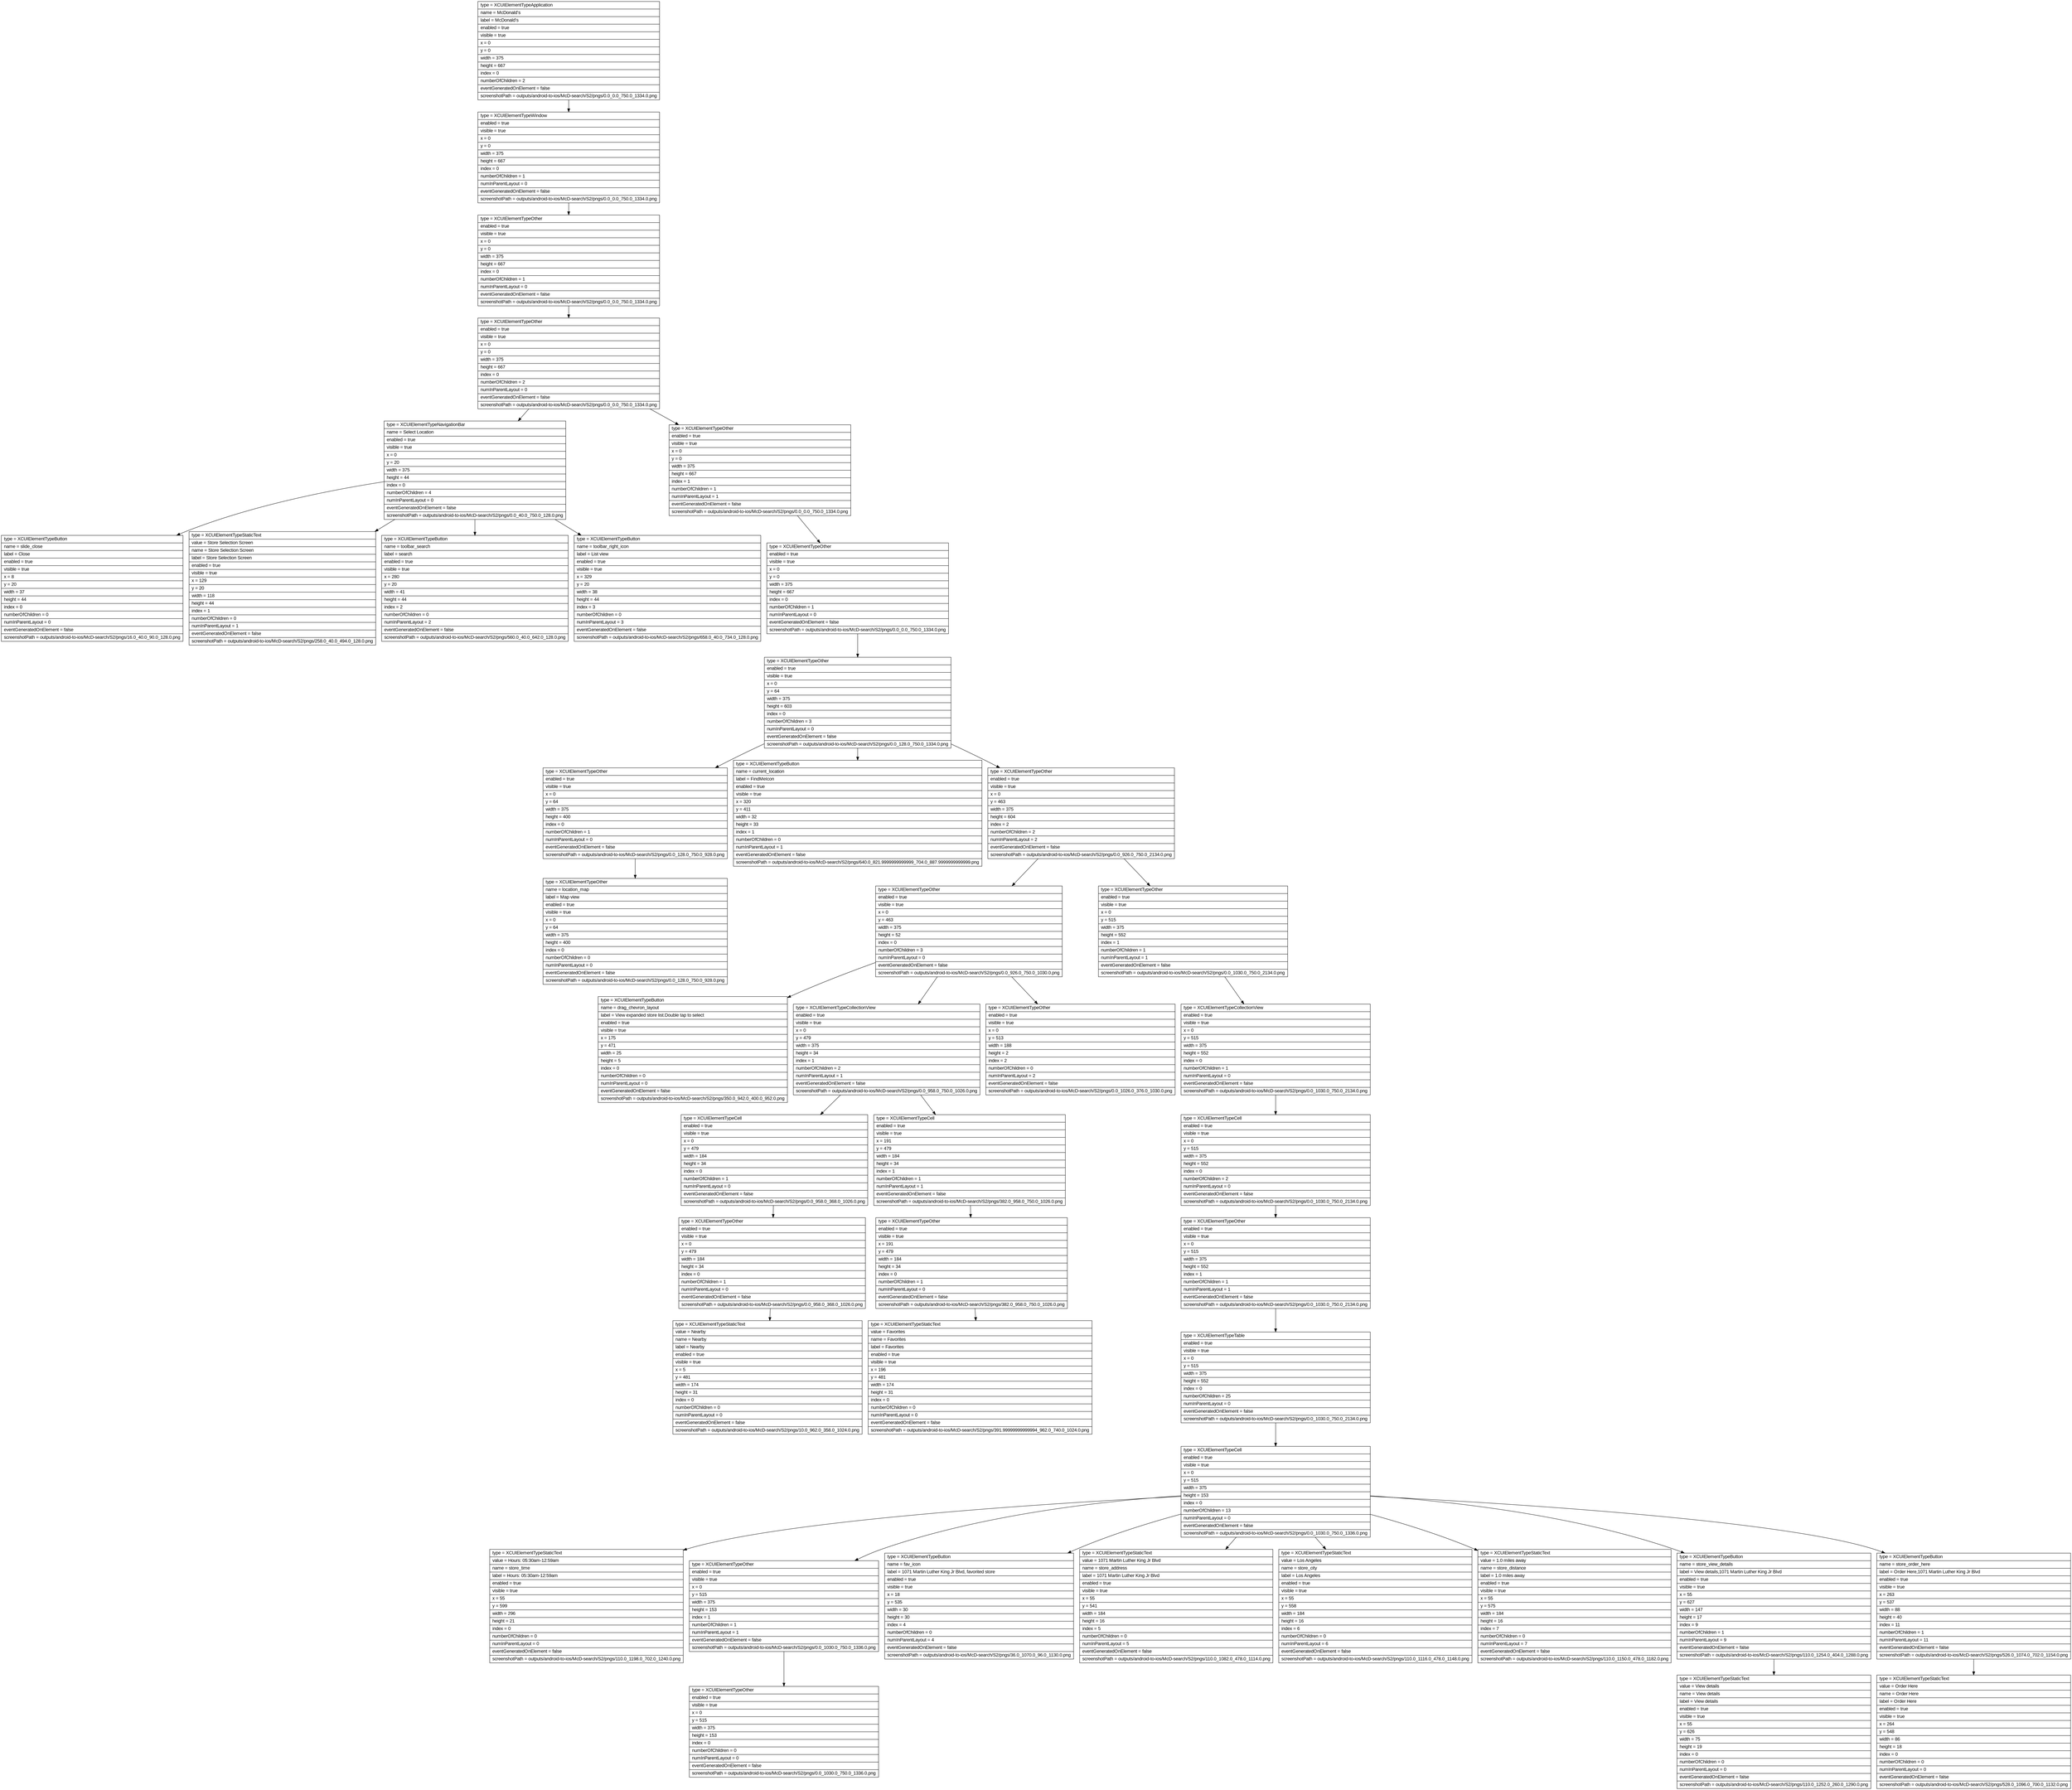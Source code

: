 digraph Layout {

	node [shape=record fontname=Arial];

	0	[label="{type = XCUIElementTypeApplication\l|name = McDonald's\l|label = McDonald's\l|enabled = true\l|visible = true\l|x = 0\l|y = 0\l|width = 375\l|height = 667\l|index = 0\l|numberOfChildren = 2\l|eventGeneratedOnElement = false \l|screenshotPath = outputs/android-to-ios/McD-search/S2/pngs/0.0_0.0_750.0_1334.0.png\l}"]
	1	[label="{type = XCUIElementTypeWindow\l|enabled = true\l|visible = true\l|x = 0\l|y = 0\l|width = 375\l|height = 667\l|index = 0\l|numberOfChildren = 1\l|numInParentLayout = 0\l|eventGeneratedOnElement = false \l|screenshotPath = outputs/android-to-ios/McD-search/S2/pngs/0.0_0.0_750.0_1334.0.png\l}"]
	2	[label="{type = XCUIElementTypeOther\l|enabled = true\l|visible = true\l|x = 0\l|y = 0\l|width = 375\l|height = 667\l|index = 0\l|numberOfChildren = 1\l|numInParentLayout = 0\l|eventGeneratedOnElement = false \l|screenshotPath = outputs/android-to-ios/McD-search/S2/pngs/0.0_0.0_750.0_1334.0.png\l}"]
	3	[label="{type = XCUIElementTypeOther\l|enabled = true\l|visible = true\l|x = 0\l|y = 0\l|width = 375\l|height = 667\l|index = 0\l|numberOfChildren = 2\l|numInParentLayout = 0\l|eventGeneratedOnElement = false \l|screenshotPath = outputs/android-to-ios/McD-search/S2/pngs/0.0_0.0_750.0_1334.0.png\l}"]
	4	[label="{type = XCUIElementTypeNavigationBar\l|name = Select Location\l|enabled = true\l|visible = true\l|x = 0\l|y = 20\l|width = 375\l|height = 44\l|index = 0\l|numberOfChildren = 4\l|numInParentLayout = 0\l|eventGeneratedOnElement = false \l|screenshotPath = outputs/android-to-ios/McD-search/S2/pngs/0.0_40.0_750.0_128.0.png\l}"]
	5	[label="{type = XCUIElementTypeOther\l|enabled = true\l|visible = true\l|x = 0\l|y = 0\l|width = 375\l|height = 667\l|index = 1\l|numberOfChildren = 1\l|numInParentLayout = 1\l|eventGeneratedOnElement = false \l|screenshotPath = outputs/android-to-ios/McD-search/S2/pngs/0.0_0.0_750.0_1334.0.png\l}"]
	6	[label="{type = XCUIElementTypeButton\l|name = slide_close\l|label = Close\l|enabled = true\l|visible = true\l|x = 8\l|y = 20\l|width = 37\l|height = 44\l|index = 0\l|numberOfChildren = 0\l|numInParentLayout = 0\l|eventGeneratedOnElement = false \l|screenshotPath = outputs/android-to-ios/McD-search/S2/pngs/16.0_40.0_90.0_128.0.png\l}"]
	7	[label="{type = XCUIElementTypeStaticText\l|value = Store Selection Screen\l|name = Store Selection Screen\l|label = Store Selection Screen\l|enabled = true\l|visible = true\l|x = 129\l|y = 20\l|width = 118\l|height = 44\l|index = 1\l|numberOfChildren = 0\l|numInParentLayout = 1\l|eventGeneratedOnElement = false \l|screenshotPath = outputs/android-to-ios/McD-search/S2/pngs/258.0_40.0_494.0_128.0.png\l}"]
	8	[label="{type = XCUIElementTypeButton\l|name = toolbar_search\l|label = search\l|enabled = true\l|visible = true\l|x = 280\l|y = 20\l|width = 41\l|height = 44\l|index = 2\l|numberOfChildren = 0\l|numInParentLayout = 2\l|eventGeneratedOnElement = false \l|screenshotPath = outputs/android-to-ios/McD-search/S2/pngs/560.0_40.0_642.0_128.0.png\l}"]
	9	[label="{type = XCUIElementTypeButton\l|name = toolbar_right_icon\l|label = List view\l|enabled = true\l|visible = true\l|x = 329\l|y = 20\l|width = 38\l|height = 44\l|index = 3\l|numberOfChildren = 0\l|numInParentLayout = 3\l|eventGeneratedOnElement = false \l|screenshotPath = outputs/android-to-ios/McD-search/S2/pngs/658.0_40.0_734.0_128.0.png\l}"]
	10	[label="{type = XCUIElementTypeOther\l|enabled = true\l|visible = true\l|x = 0\l|y = 0\l|width = 375\l|height = 667\l|index = 0\l|numberOfChildren = 1\l|numInParentLayout = 0\l|eventGeneratedOnElement = false \l|screenshotPath = outputs/android-to-ios/McD-search/S2/pngs/0.0_0.0_750.0_1334.0.png\l}"]
	11	[label="{type = XCUIElementTypeOther\l|enabled = true\l|visible = true\l|x = 0\l|y = 64\l|width = 375\l|height = 603\l|index = 0\l|numberOfChildren = 3\l|numInParentLayout = 0\l|eventGeneratedOnElement = false \l|screenshotPath = outputs/android-to-ios/McD-search/S2/pngs/0.0_128.0_750.0_1334.0.png\l}"]
	12	[label="{type = XCUIElementTypeOther\l|enabled = true\l|visible = true\l|x = 0\l|y = 64\l|width = 375\l|height = 400\l|index = 0\l|numberOfChildren = 1\l|numInParentLayout = 0\l|eventGeneratedOnElement = false \l|screenshotPath = outputs/android-to-ios/McD-search/S2/pngs/0.0_128.0_750.0_928.0.png\l}"]
	13	[label="{type = XCUIElementTypeButton\l|name = current_location\l|label = FindMeIcon\l|enabled = true\l|visible = true\l|x = 320\l|y = 411\l|width = 32\l|height = 33\l|index = 1\l|numberOfChildren = 0\l|numInParentLayout = 1\l|eventGeneratedOnElement = false \l|screenshotPath = outputs/android-to-ios/McD-search/S2/pngs/640.0_821.9999999999999_704.0_887.9999999999999.png\l}"]
	14	[label="{type = XCUIElementTypeOther\l|enabled = true\l|visible = true\l|x = 0\l|y = 463\l|width = 375\l|height = 604\l|index = 2\l|numberOfChildren = 2\l|numInParentLayout = 2\l|eventGeneratedOnElement = false \l|screenshotPath = outputs/android-to-ios/McD-search/S2/pngs/0.0_926.0_750.0_2134.0.png\l}"]
	15	[label="{type = XCUIElementTypeOther\l|name = location_map\l|label = Map view\l|enabled = true\l|visible = true\l|x = 0\l|y = 64\l|width = 375\l|height = 400\l|index = 0\l|numberOfChildren = 0\l|numInParentLayout = 0\l|eventGeneratedOnElement = false \l|screenshotPath = outputs/android-to-ios/McD-search/S2/pngs/0.0_128.0_750.0_928.0.png\l}"]
	16	[label="{type = XCUIElementTypeOther\l|enabled = true\l|visible = true\l|x = 0\l|y = 463\l|width = 375\l|height = 52\l|index = 0\l|numberOfChildren = 3\l|numInParentLayout = 0\l|eventGeneratedOnElement = false \l|screenshotPath = outputs/android-to-ios/McD-search/S2/pngs/0.0_926.0_750.0_1030.0.png\l}"]
	17	[label="{type = XCUIElementTypeOther\l|enabled = true\l|visible = true\l|x = 0\l|y = 515\l|width = 375\l|height = 552\l|index = 1\l|numberOfChildren = 1\l|numInParentLayout = 1\l|eventGeneratedOnElement = false \l|screenshotPath = outputs/android-to-ios/McD-search/S2/pngs/0.0_1030.0_750.0_2134.0.png\l}"]
	18	[label="{type = XCUIElementTypeButton\l|name = drag_chevron_layout\l|label = View expanded store list.Double tap to select\l|enabled = true\l|visible = true\l|x = 175\l|y = 471\l|width = 25\l|height = 5\l|index = 0\l|numberOfChildren = 0\l|numInParentLayout = 0\l|eventGeneratedOnElement = false \l|screenshotPath = outputs/android-to-ios/McD-search/S2/pngs/350.0_942.0_400.0_952.0.png\l}"]
	19	[label="{type = XCUIElementTypeCollectionView\l|enabled = true\l|visible = true\l|x = 0\l|y = 479\l|width = 375\l|height = 34\l|index = 1\l|numberOfChildren = 2\l|numInParentLayout = 1\l|eventGeneratedOnElement = false \l|screenshotPath = outputs/android-to-ios/McD-search/S2/pngs/0.0_958.0_750.0_1026.0.png\l}"]
	20	[label="{type = XCUIElementTypeOther\l|enabled = true\l|visible = true\l|x = 0\l|y = 513\l|width = 188\l|height = 2\l|index = 2\l|numberOfChildren = 0\l|numInParentLayout = 2\l|eventGeneratedOnElement = false \l|screenshotPath = outputs/android-to-ios/McD-search/S2/pngs/0.0_1026.0_376.0_1030.0.png\l}"]
	21	[label="{type = XCUIElementTypeCollectionView\l|enabled = true\l|visible = true\l|x = 0\l|y = 515\l|width = 375\l|height = 552\l|index = 0\l|numberOfChildren = 1\l|numInParentLayout = 0\l|eventGeneratedOnElement = false \l|screenshotPath = outputs/android-to-ios/McD-search/S2/pngs/0.0_1030.0_750.0_2134.0.png\l}"]
	22	[label="{type = XCUIElementTypeCell\l|enabled = true\l|visible = true\l|x = 0\l|y = 479\l|width = 184\l|height = 34\l|index = 0\l|numberOfChildren = 1\l|numInParentLayout = 0\l|eventGeneratedOnElement = false \l|screenshotPath = outputs/android-to-ios/McD-search/S2/pngs/0.0_958.0_368.0_1026.0.png\l}"]
	23	[label="{type = XCUIElementTypeCell\l|enabled = true\l|visible = true\l|x = 191\l|y = 479\l|width = 184\l|height = 34\l|index = 1\l|numberOfChildren = 1\l|numInParentLayout = 1\l|eventGeneratedOnElement = false \l|screenshotPath = outputs/android-to-ios/McD-search/S2/pngs/382.0_958.0_750.0_1026.0.png\l}"]
	24	[label="{type = XCUIElementTypeCell\l|enabled = true\l|visible = true\l|x = 0\l|y = 515\l|width = 375\l|height = 552\l|index = 0\l|numberOfChildren = 2\l|numInParentLayout = 0\l|eventGeneratedOnElement = false \l|screenshotPath = outputs/android-to-ios/McD-search/S2/pngs/0.0_1030.0_750.0_2134.0.png\l}"]
	25	[label="{type = XCUIElementTypeOther\l|enabled = true\l|visible = true\l|x = 0\l|y = 479\l|width = 184\l|height = 34\l|index = 0\l|numberOfChildren = 1\l|numInParentLayout = 0\l|eventGeneratedOnElement = false \l|screenshotPath = outputs/android-to-ios/McD-search/S2/pngs/0.0_958.0_368.0_1026.0.png\l}"]
	26	[label="{type = XCUIElementTypeOther\l|enabled = true\l|visible = true\l|x = 191\l|y = 479\l|width = 184\l|height = 34\l|index = 0\l|numberOfChildren = 1\l|numInParentLayout = 0\l|eventGeneratedOnElement = false \l|screenshotPath = outputs/android-to-ios/McD-search/S2/pngs/382.0_958.0_750.0_1026.0.png\l}"]
	27	[label="{type = XCUIElementTypeOther\l|enabled = true\l|visible = true\l|x = 0\l|y = 515\l|width = 375\l|height = 552\l|index = 1\l|numberOfChildren = 1\l|numInParentLayout = 1\l|eventGeneratedOnElement = false \l|screenshotPath = outputs/android-to-ios/McD-search/S2/pngs/0.0_1030.0_750.0_2134.0.png\l}"]
	28	[label="{type = XCUIElementTypeStaticText\l|value = Nearby\l|name = Nearby\l|label = Nearby\l|enabled = true\l|visible = true\l|x = 5\l|y = 481\l|width = 174\l|height = 31\l|index = 0\l|numberOfChildren = 0\l|numInParentLayout = 0\l|eventGeneratedOnElement = false \l|screenshotPath = outputs/android-to-ios/McD-search/S2/pngs/10.0_962.0_358.0_1024.0.png\l}"]
	29	[label="{type = XCUIElementTypeStaticText\l|value = Favorites\l|name = Favorites\l|label = Favorites\l|enabled = true\l|visible = true\l|x = 196\l|y = 481\l|width = 174\l|height = 31\l|index = 0\l|numberOfChildren = 0\l|numInParentLayout = 0\l|eventGeneratedOnElement = false \l|screenshotPath = outputs/android-to-ios/McD-search/S2/pngs/391.99999999999994_962.0_740.0_1024.0.png\l}"]
	30	[label="{type = XCUIElementTypeTable\l|enabled = true\l|visible = true\l|x = 0\l|y = 515\l|width = 375\l|height = 552\l|index = 0\l|numberOfChildren = 25\l|numInParentLayout = 0\l|eventGeneratedOnElement = false \l|screenshotPath = outputs/android-to-ios/McD-search/S2/pngs/0.0_1030.0_750.0_2134.0.png\l}"]
	31	[label="{type = XCUIElementTypeCell\l|enabled = true\l|visible = true\l|x = 0\l|y = 515\l|width = 375\l|height = 153\l|index = 0\l|numberOfChildren = 13\l|numInParentLayout = 0\l|eventGeneratedOnElement = false \l|screenshotPath = outputs/android-to-ios/McD-search/S2/pngs/0.0_1030.0_750.0_1336.0.png\l}"]
	32	[label="{type = XCUIElementTypeStaticText\l|value = Hours: 05:30am-12:59am\l|name = store_time\l|label = Hours: 05:30am-12:59am\l|enabled = true\l|visible = true\l|x = 55\l|y = 599\l|width = 296\l|height = 21\l|index = 0\l|numberOfChildren = 0\l|numInParentLayout = 0\l|eventGeneratedOnElement = false \l|screenshotPath = outputs/android-to-ios/McD-search/S2/pngs/110.0_1198.0_702.0_1240.0.png\l}"]
	33	[label="{type = XCUIElementTypeOther\l|enabled = true\l|visible = true\l|x = 0\l|y = 515\l|width = 375\l|height = 153\l|index = 1\l|numberOfChildren = 1\l|numInParentLayout = 1\l|eventGeneratedOnElement = false \l|screenshotPath = outputs/android-to-ios/McD-search/S2/pngs/0.0_1030.0_750.0_1336.0.png\l}"]
	34	[label="{type = XCUIElementTypeButton\l|name = fav_icon\l|label = 1071 Martin Luther King Jr Blvd, favorited store\l|enabled = true\l|visible = true\l|x = 18\l|y = 535\l|width = 30\l|height = 30\l|index = 4\l|numberOfChildren = 0\l|numInParentLayout = 4\l|eventGeneratedOnElement = false \l|screenshotPath = outputs/android-to-ios/McD-search/S2/pngs/36.0_1070.0_96.0_1130.0.png\l}"]
	35	[label="{type = XCUIElementTypeStaticText\l|value = 1071 Martin Luther King Jr Blvd\l|name = store_address\l|label = 1071 Martin Luther King Jr Blvd\l|enabled = true\l|visible = true\l|x = 55\l|y = 541\l|width = 184\l|height = 16\l|index = 5\l|numberOfChildren = 0\l|numInParentLayout = 5\l|eventGeneratedOnElement = false \l|screenshotPath = outputs/android-to-ios/McD-search/S2/pngs/110.0_1082.0_478.0_1114.0.png\l}"]
	36	[label="{type = XCUIElementTypeStaticText\l|value = Los Angeles\l|name = store_city\l|label = Los Angeles\l|enabled = true\l|visible = true\l|x = 55\l|y = 558\l|width = 184\l|height = 16\l|index = 6\l|numberOfChildren = 0\l|numInParentLayout = 6\l|eventGeneratedOnElement = false \l|screenshotPath = outputs/android-to-ios/McD-search/S2/pngs/110.0_1116.0_478.0_1148.0.png\l}"]
	37	[label="{type = XCUIElementTypeStaticText\l|value = 1.0 miles away\l|name = store_distance\l|label = 1.0 miles away\l|enabled = true\l|visible = true\l|x = 55\l|y = 575\l|width = 184\l|height = 16\l|index = 7\l|numberOfChildren = 0\l|numInParentLayout = 7\l|eventGeneratedOnElement = false \l|screenshotPath = outputs/android-to-ios/McD-search/S2/pngs/110.0_1150.0_478.0_1182.0.png\l}"]
	38	[label="{type = XCUIElementTypeButton\l|name = store_view_details\l|label = View details,1071 Martin Luther King Jr Blvd\l|enabled = true\l|visible = true\l|x = 55\l|y = 627\l|width = 147\l|height = 17\l|index = 9\l|numberOfChildren = 1\l|numInParentLayout = 9\l|eventGeneratedOnElement = false \l|screenshotPath = outputs/android-to-ios/McD-search/S2/pngs/110.0_1254.0_404.0_1288.0.png\l}"]
	39	[label="{type = XCUIElementTypeButton\l|name = store_order_here\l|label = Order Here,1071 Martin Luther King Jr Blvd\l|enabled = true\l|visible = true\l|x = 263\l|y = 537\l|width = 88\l|height = 40\l|index = 11\l|numberOfChildren = 1\l|numInParentLayout = 11\l|eventGeneratedOnElement = false \l|screenshotPath = outputs/android-to-ios/McD-search/S2/pngs/526.0_1074.0_702.0_1154.0.png\l}"]
	40	[label="{type = XCUIElementTypeOther\l|enabled = true\l|visible = true\l|x = 0\l|y = 515\l|width = 375\l|height = 153\l|index = 0\l|numberOfChildren = 0\l|numInParentLayout = 0\l|eventGeneratedOnElement = false \l|screenshotPath = outputs/android-to-ios/McD-search/S2/pngs/0.0_1030.0_750.0_1336.0.png\l}"]
	41	[label="{type = XCUIElementTypeStaticText\l|value = View details\l|name = View details\l|label = View details\l|enabled = true\l|visible = true\l|x = 55\l|y = 626\l|width = 75\l|height = 19\l|index = 0\l|numberOfChildren = 0\l|numInParentLayout = 0\l|eventGeneratedOnElement = false \l|screenshotPath = outputs/android-to-ios/McD-search/S2/pngs/110.0_1252.0_260.0_1290.0.png\l}"]
	42	[label="{type = XCUIElementTypeStaticText\l|value =    Order Here   \l|name =    Order Here   \l|label =    Order Here   \l|enabled = true\l|visible = true\l|x = 264\l|y = 548\l|width = 86\l|height = 18\l|index = 0\l|numberOfChildren = 0\l|numInParentLayout = 0\l|eventGeneratedOnElement = false \l|screenshotPath = outputs/android-to-ios/McD-search/S2/pngs/528.0_1096.0_700.0_1132.0.png\l}"]


	0 -> 1
	1 -> 2
	2 -> 3
	3 -> 4
	3 -> 5
	4 -> 6
	4 -> 7
	4 -> 8
	4 -> 9
	5 -> 10
	10 -> 11
	11 -> 12
	11 -> 13
	11 -> 14
	12 -> 15
	14 -> 16
	14 -> 17
	16 -> 18
	16 -> 19
	16 -> 20
	17 -> 21
	19 -> 22
	19 -> 23
	21 -> 24
	22 -> 25
	23 -> 26
	24 -> 27
	25 -> 28
	26 -> 29
	27 -> 30
	30 -> 31
	31 -> 32
	31 -> 33
	31 -> 34
	31 -> 35
	31 -> 36
	31 -> 37
	31 -> 38
	31 -> 39
	33 -> 40
	38 -> 41
	39 -> 42


}